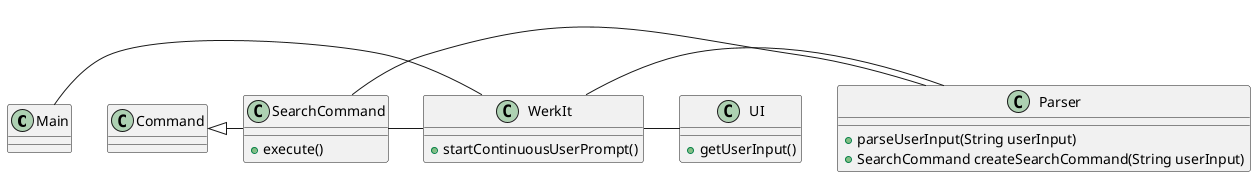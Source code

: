 @startuml
'https://plantuml.com/class-diagram

Main - WerkIt
WerkIt - Parser
WerkIt - UI
Command <|- SearchCommand
SearchCommand - Parser
SearchCommand - WerkIt
class WerkIt {
+ startContinuousUserPrompt()
}

class Command {

}

class Main {

}

class SearchCommand {
+ execute()
}

class UI {
+ getUserInput()
}

class Parser {
+ parseUserInput(String userInput)
+ SearchCommand createSearchCommand(String userInput)
}


@enduml